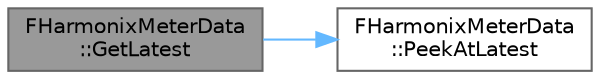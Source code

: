 digraph "FHarmonixMeterData::GetLatest"
{
 // INTERACTIVE_SVG=YES
 // LATEX_PDF_SIZE
  bgcolor="transparent";
  edge [fontname=Helvetica,fontsize=10,labelfontname=Helvetica,labelfontsize=10];
  node [fontname=Helvetica,fontsize=10,shape=box,height=0.2,width=0.4];
  rankdir="LR";
  Node1 [id="Node000001",label="FHarmonixMeterData\l::GetLatest",height=0.2,width=0.4,color="gray40", fillcolor="grey60", style="filled", fontcolor="black",tooltip="Get the metering data on the main thread."];
  Node1 -> Node2 [id="edge1_Node000001_Node000002",color="steelblue1",style="solid",tooltip=" "];
  Node2 [id="Node000002",label="FHarmonixMeterData\l::PeekAtLatest",height=0.2,width=0.4,color="grey40", fillcolor="white", style="filled",URL="$dc/d0d/classFHarmonixMeterData.html#a918f477820c9c17159e54a857e7fa246",tooltip="Get the metering data on the main thread without triggering a data clearing returns the current value..."];
}
